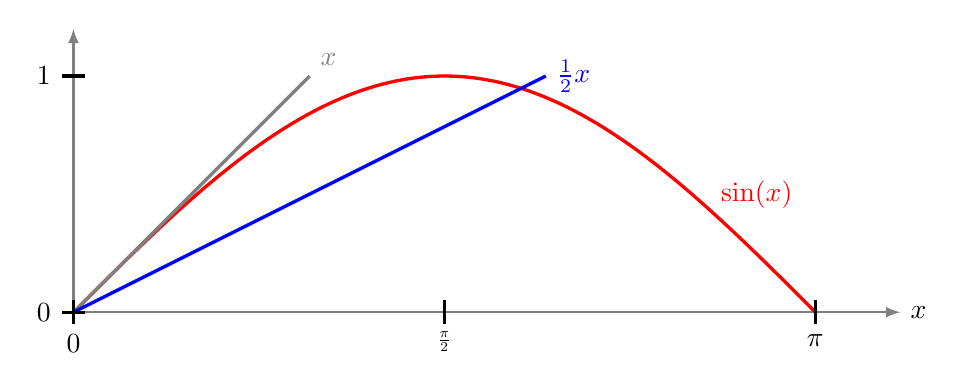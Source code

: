 ﻿\begin{tikzpicture}[scale=3]

	\draw[->,>=latex, gray, thick] (0,0) -- (3.5,0) node[black,right]{$x$};
	\draw[->,>=latex, gray, thick] (0,0) -- (0,1.2) ; % node[black,above ]{$\sin(x)$};
%	\draw[gray,thin] (0,0) grid[step=0.1] (3.2,1);
%	\draw[domain=-0.25:2.5,black,thick,smooth] plot (\x,{0.6+0.4*\x+0.6*cos(4*\x r)});

    \draw[domain=0:3.14, red,very thick,smooth,samples=100] plot (\x,{sin(\x r)});
    \draw[gray,very thick] (0,0) -- (1,1) node[above right]  {$x$};
    \draw[blue,very thick] (0,0) -- (2,1) node[right]  {$\frac12x$};

   \node[red,right] at (2.7,0.5) {$\sin(x)$};
  


  \draw[black,very thick] (0,0.05) -- (0,-0.05) node[below]  {$0$};
  \draw[black,very thick] (3.14,0.05) -- (3.14,-0.05)node[below] {$\pi$};
  \draw[very thick] (1.57,0.05) -- (1.57,-0.05)node[below,scale=0.7] {$\frac\pi2$};


  \draw[very thick] (0.05,0) -- (-0.05,0) node[left]  {$0$};
  \draw[very thick] (0.05,1) -- (-0.05,1) node[left]  {$1$};

% \node at (1.5,-0.5) {$\sin(x) \ge \frac12x$};

%\foreach \i in {4,3,...,1}
%{
%  \def\xx{\x + 1.5-0.3*\i};
%    \coordinate (M) at ({\xx},{2-(\xx-1)^2)});
%    \fill (M) circle (1.5pt);
%    \draw (A)--(M)--+($\i*(M)-\i*(A)$)--(A)--+($\i*(A)-\i*(M)$);
%    \coordinate (P) at ({\xx},0);
%};
%  \draw[dashed] (M)--(P) node[below]{$x$};
%  \node[above right] at (M) {$M$};

\end{tikzpicture}